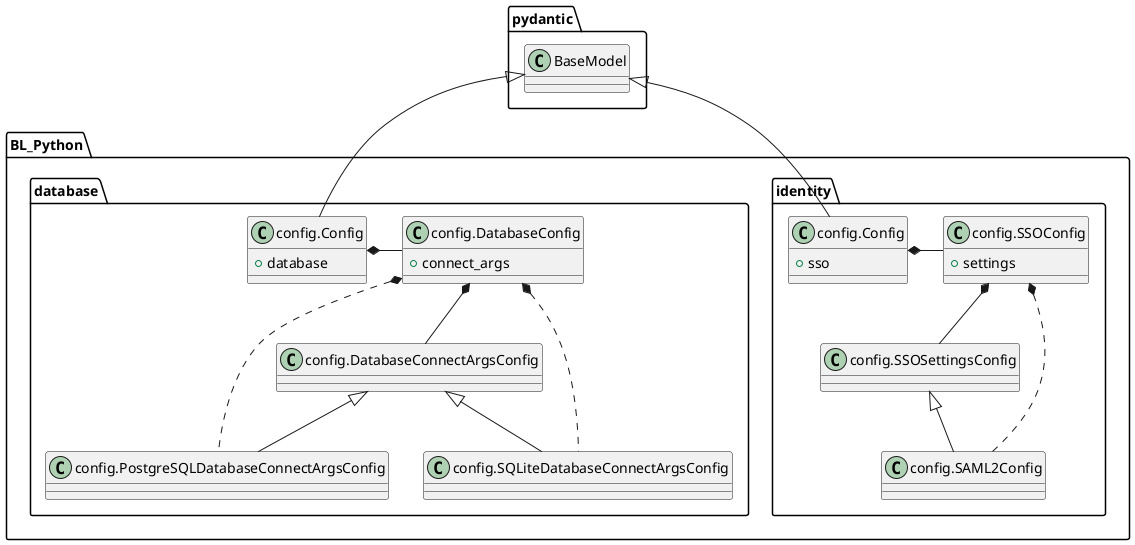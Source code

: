 @startuml

package "pydantic"
{
    class pydantic_base_model as "BaseModel"
}

package "BL_Python.identity"
{
    class identity_config as "config.Config"
    {
        + sso
    }
    class identity_config_sso as "config.SSOConfig"
    {
        + settings
    }
    class identity_config_sso_settings as "config.SSOSettingsConfig"
    class identity_config_saml2 as "config.SAML2Config"
}

package "BL_Python.database"
{
    class database_config as "config.Config"
    {
        + database
    }
    class database_config_database as "config.DatabaseConfig"
    {
        + connect_args
    }
    class database_config_database_connect_args as "config.DatabaseConnectArgsConfig"
    class database_config_postgresql_database_connect_args as "config.PostgreSQLDatabaseConnectArgsConfig"
    class database_config_sqlite_database_connect_args as "config.SQLiteDatabaseConnectArgsConfig"
}

pydantic_base_model <|-- identity_config
pydantic_base_model <|-- database_config

identity_config *-right- identity_config_sso
identity_config_sso *-- identity_config_sso_settings
identity_config_sso *.. identity_config_saml2
identity_config_sso_settings <|-down- identity_config_saml2

database_config *-right- database_config_database
database_config_database *-- database_config_database_connect_args
database_config_database *.. database_config_postgresql_database_connect_args
database_config_database *.. database_config_sqlite_database_connect_args
database_config_database_connect_args <|-down- database_config_postgresql_database_connect_args
database_config_database_connect_args <|-down- database_config_sqlite_database_connect_args
@enduml
